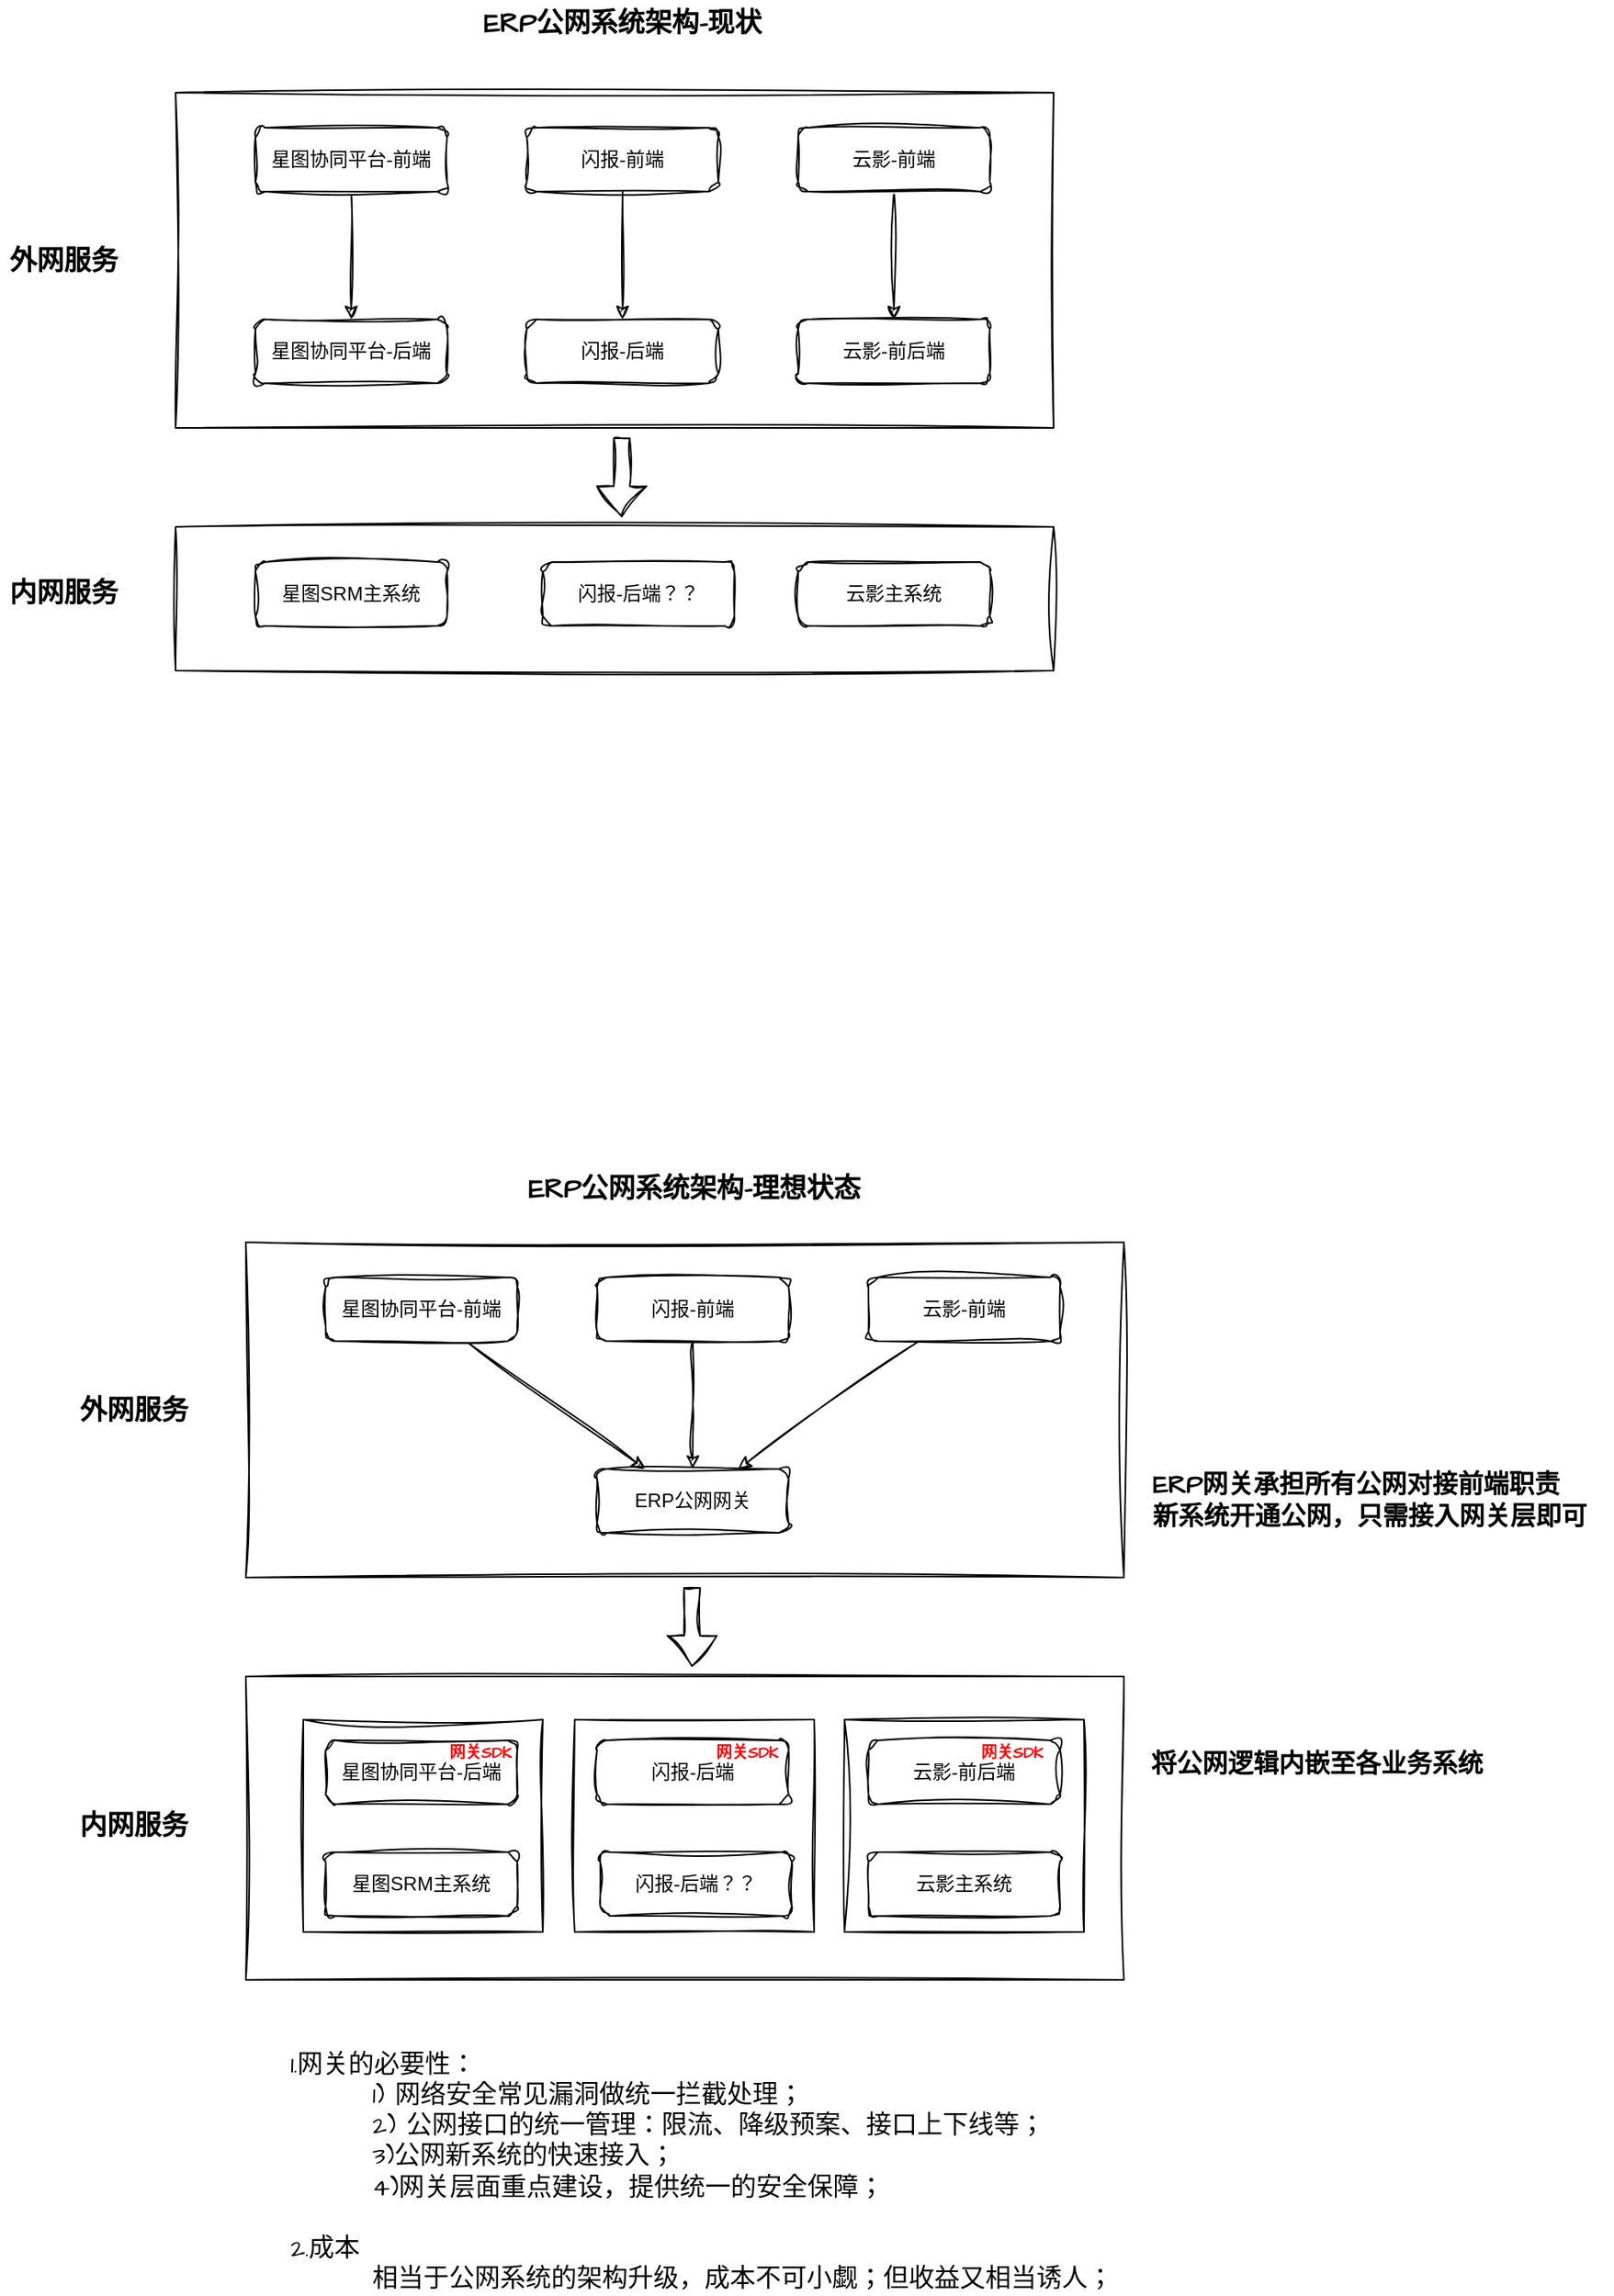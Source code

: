 <mxfile version="25.0.3">
  <diagram id="C5RBs43oDa-KdzZeNtuy" name="Page-1">
    <mxGraphModel dx="1434" dy="795" grid="1" gridSize="10" guides="1" tooltips="1" connect="1" arrows="1" fold="1" page="1" pageScale="1" pageWidth="827" pageHeight="1169" math="0" shadow="0">
      <root>
        <mxCell id="WIyWlLk6GJQsqaUBKTNV-0" />
        <mxCell id="WIyWlLk6GJQsqaUBKTNV-1" parent="WIyWlLk6GJQsqaUBKTNV-0" />
        <mxCell id="8vCqDVryyGe6K3zFYiti-25" value="" style="rounded=0;whiteSpace=wrap;html=1;sketch=1;hachureGap=4;jiggle=2;curveFitting=1;fontFamily=Architects Daughter;fontSource=https%3A%2F%2Ffonts.googleapis.com%2Fcss%3Ffamily%3DArchitects%2BDaughter;fillColor=none;" vertex="1" parent="WIyWlLk6GJQsqaUBKTNV-1">
          <mxGeometry x="194" y="1150" width="550" height="190" as="geometry" />
        </mxCell>
        <mxCell id="8vCqDVryyGe6K3zFYiti-47" value="" style="rounded=0;whiteSpace=wrap;html=1;sketch=1;hachureGap=4;jiggle=2;curveFitting=1;fontFamily=Architects Daughter;fontSource=https%3A%2F%2Ffonts.googleapis.com%2Fcss%3Ffamily%3DArchitects%2BDaughter;fillColor=none;" vertex="1" parent="WIyWlLk6GJQsqaUBKTNV-1">
          <mxGeometry x="569" y="1177" width="150" height="133" as="geometry" />
        </mxCell>
        <mxCell id="8vCqDVryyGe6K3zFYiti-45" value="" style="rounded=0;whiteSpace=wrap;html=1;sketch=1;hachureGap=4;jiggle=2;curveFitting=1;fontFamily=Architects Daughter;fontSource=https%3A%2F%2Ffonts.googleapis.com%2Fcss%3Ffamily%3DArchitects%2BDaughter;fillColor=none;" vertex="1" parent="WIyWlLk6GJQsqaUBKTNV-1">
          <mxGeometry x="230" y="1177" width="150" height="133" as="geometry" />
        </mxCell>
        <mxCell id="8vCqDVryyGe6K3zFYiti-46" value="" style="rounded=0;whiteSpace=wrap;html=1;sketch=1;hachureGap=4;jiggle=2;curveFitting=1;fontFamily=Architects Daughter;fontSource=https%3A%2F%2Ffonts.googleapis.com%2Fcss%3Ffamily%3DArchitects%2BDaughter;fillColor=none;" vertex="1" parent="WIyWlLk6GJQsqaUBKTNV-1">
          <mxGeometry x="400" y="1177" width="150" height="133" as="geometry" />
        </mxCell>
        <mxCell id="8vCqDVryyGe6K3zFYiti-9" value="" style="rounded=0;whiteSpace=wrap;html=1;sketch=1;hachureGap=4;jiggle=2;curveFitting=1;fontFamily=Architects Daughter;fontSource=https%3A%2F%2Ffonts.googleapis.com%2Fcss%3Ffamily%3DArchitects%2BDaughter;fillColor=none;" vertex="1" parent="WIyWlLk6GJQsqaUBKTNV-1">
          <mxGeometry x="150" y="158" width="550" height="210" as="geometry" />
        </mxCell>
        <mxCell id="8vCqDVryyGe6K3zFYiti-20" value="" style="rounded=0;whiteSpace=wrap;html=1;sketch=1;hachureGap=4;jiggle=2;curveFitting=1;fontFamily=Architects Daughter;fontSource=https%3A%2F%2Ffonts.googleapis.com%2Fcss%3Ffamily%3DArchitects%2BDaughter;fillColor=none;" vertex="1" parent="WIyWlLk6GJQsqaUBKTNV-1">
          <mxGeometry x="150" y="430" width="550" height="90" as="geometry" />
        </mxCell>
        <mxCell id="8vCqDVryyGe6K3zFYiti-5" value="" style="edgeStyle=orthogonalEdgeStyle;rounded=0;hachureGap=4;orthogonalLoop=1;jettySize=auto;html=1;fontFamily=Architects Daughter;fontSource=https%3A%2F%2Ffonts.googleapis.com%2Fcss%3Ffamily%3DArchitects%2BDaughter;sketch=1;curveFitting=1;jiggle=2;" edge="1" parent="WIyWlLk6GJQsqaUBKTNV-1" source="WIyWlLk6GJQsqaUBKTNV-3" target="8vCqDVryyGe6K3zFYiti-2">
          <mxGeometry relative="1" as="geometry" />
        </mxCell>
        <mxCell id="WIyWlLk6GJQsqaUBKTNV-3" value="星图协同平台-前端" style="rounded=1;whiteSpace=wrap;html=1;fontSize=12;glass=0;strokeWidth=1;shadow=0;sketch=1;curveFitting=1;jiggle=2;" parent="WIyWlLk6GJQsqaUBKTNV-1" vertex="1">
          <mxGeometry x="200" y="180" width="120" height="40" as="geometry" />
        </mxCell>
        <mxCell id="8vCqDVryyGe6K3zFYiti-6" value="" style="edgeStyle=orthogonalEdgeStyle;rounded=0;hachureGap=4;orthogonalLoop=1;jettySize=auto;html=1;fontFamily=Architects Daughter;fontSource=https%3A%2F%2Ffonts.googleapis.com%2Fcss%3Ffamily%3DArchitects%2BDaughter;sketch=1;curveFitting=1;jiggle=2;" edge="1" parent="WIyWlLk6GJQsqaUBKTNV-1" source="8vCqDVryyGe6K3zFYiti-0" target="8vCqDVryyGe6K3zFYiti-3">
          <mxGeometry relative="1" as="geometry" />
        </mxCell>
        <mxCell id="8vCqDVryyGe6K3zFYiti-0" value="闪报-前端" style="rounded=1;whiteSpace=wrap;html=1;fontSize=12;glass=0;strokeWidth=1;shadow=0;sketch=1;curveFitting=1;jiggle=2;" vertex="1" parent="WIyWlLk6GJQsqaUBKTNV-1">
          <mxGeometry x="370" y="180" width="120" height="40" as="geometry" />
        </mxCell>
        <mxCell id="8vCqDVryyGe6K3zFYiti-7" value="" style="edgeStyle=orthogonalEdgeStyle;rounded=0;hachureGap=4;orthogonalLoop=1;jettySize=auto;html=1;fontFamily=Architects Daughter;fontSource=https%3A%2F%2Ffonts.googleapis.com%2Fcss%3Ffamily%3DArchitects%2BDaughter;sketch=1;curveFitting=1;jiggle=2;" edge="1" parent="WIyWlLk6GJQsqaUBKTNV-1" source="8vCqDVryyGe6K3zFYiti-1" target="8vCqDVryyGe6K3zFYiti-4">
          <mxGeometry relative="1" as="geometry" />
        </mxCell>
        <mxCell id="8vCqDVryyGe6K3zFYiti-1" value="云影-前端" style="rounded=1;whiteSpace=wrap;html=1;fontSize=12;glass=0;strokeWidth=1;shadow=0;sketch=1;curveFitting=1;jiggle=2;" vertex="1" parent="WIyWlLk6GJQsqaUBKTNV-1">
          <mxGeometry x="540" y="180" width="120" height="40" as="geometry" />
        </mxCell>
        <mxCell id="8vCqDVryyGe6K3zFYiti-2" value="星图协同平台-后端" style="rounded=1;whiteSpace=wrap;html=1;fontSize=12;glass=0;strokeWidth=1;shadow=0;sketch=1;curveFitting=1;jiggle=2;" vertex="1" parent="WIyWlLk6GJQsqaUBKTNV-1">
          <mxGeometry x="200" y="300" width="120" height="40" as="geometry" />
        </mxCell>
        <mxCell id="8vCqDVryyGe6K3zFYiti-3" value="闪报-后端" style="rounded=1;whiteSpace=wrap;html=1;fontSize=12;glass=0;strokeWidth=1;shadow=0;sketch=1;curveFitting=1;jiggle=2;" vertex="1" parent="WIyWlLk6GJQsqaUBKTNV-1">
          <mxGeometry x="370" y="300" width="120" height="40" as="geometry" />
        </mxCell>
        <mxCell id="8vCqDVryyGe6K3zFYiti-4" value="云影-前后端" style="rounded=1;whiteSpace=wrap;html=1;fontSize=12;glass=0;strokeWidth=1;shadow=0;sketch=1;curveFitting=1;jiggle=2;" vertex="1" parent="WIyWlLk6GJQsqaUBKTNV-1">
          <mxGeometry x="540" y="300" width="120" height="40" as="geometry" />
        </mxCell>
        <mxCell id="8vCqDVryyGe6K3zFYiti-8" value="&lt;b&gt;&lt;font style=&quot;font-size: 17px;&quot;&gt;外网服务&lt;/font&gt;&lt;/b&gt;" style="text;html=1;align=center;verticalAlign=middle;whiteSpace=wrap;rounded=0;fontFamily=Architects Daughter;fontSource=https%3A%2F%2Ffonts.googleapis.com%2Fcss%3Ffamily%3DArchitects%2BDaughter;" vertex="1" parent="WIyWlLk6GJQsqaUBKTNV-1">
          <mxGeometry x="40" y="249" width="80" height="30" as="geometry" />
        </mxCell>
        <mxCell id="8vCqDVryyGe6K3zFYiti-11" value="星图SRM主系统" style="rounded=1;whiteSpace=wrap;html=1;fontSize=12;glass=0;strokeWidth=1;shadow=0;sketch=1;curveFitting=1;jiggle=2;" vertex="1" parent="WIyWlLk6GJQsqaUBKTNV-1">
          <mxGeometry x="200" y="452" width="120" height="40" as="geometry" />
        </mxCell>
        <mxCell id="8vCqDVryyGe6K3zFYiti-15" value="云影主系统" style="rounded=1;whiteSpace=wrap;html=1;fontSize=12;glass=0;strokeWidth=1;shadow=0;sketch=1;curveFitting=1;jiggle=2;" vertex="1" parent="WIyWlLk6GJQsqaUBKTNV-1">
          <mxGeometry x="540" y="452" width="120" height="40" as="geometry" />
        </mxCell>
        <mxCell id="8vCqDVryyGe6K3zFYiti-19" value="&lt;b&gt;&lt;font style=&quot;font-size: 17px;&quot;&gt;内网服务&lt;/font&gt;&lt;/b&gt;" style="text;html=1;align=center;verticalAlign=middle;whiteSpace=wrap;rounded=0;fontFamily=Architects Daughter;fontSource=https%3A%2F%2Ffonts.googleapis.com%2Fcss%3Ffamily%3DArchitects%2BDaughter;" vertex="1" parent="WIyWlLk6GJQsqaUBKTNV-1">
          <mxGeometry x="40" y="457" width="80" height="30" as="geometry" />
        </mxCell>
        <mxCell id="8vCqDVryyGe6K3zFYiti-21" value="" style="shape=flexArrow;endArrow=classic;html=1;rounded=0;sketch=1;hachureGap=4;jiggle=2;curveFitting=1;fontFamily=Architects Daughter;fontSource=https%3A%2F%2Ffonts.googleapis.com%2Fcss%3Ffamily%3DArchitects%2BDaughter;" edge="1" parent="WIyWlLk6GJQsqaUBKTNV-1">
          <mxGeometry width="50" height="50" relative="1" as="geometry">
            <mxPoint x="429.5" y="374" as="sourcePoint" />
            <mxPoint x="429.5" y="424" as="targetPoint" />
          </mxGeometry>
        </mxCell>
        <mxCell id="8vCqDVryyGe6K3zFYiti-22" value="闪报-后端？？" style="rounded=1;whiteSpace=wrap;html=1;fontSize=12;glass=0;strokeWidth=1;shadow=0;sketch=1;curveFitting=1;jiggle=2;" vertex="1" parent="WIyWlLk6GJQsqaUBKTNV-1">
          <mxGeometry x="380" y="452" width="120" height="40" as="geometry" />
        </mxCell>
        <mxCell id="8vCqDVryyGe6K3zFYiti-23" value="&lt;b&gt;&lt;font style=&quot;font-size: 17px;&quot;&gt;ERP公网系统架构-现状&lt;/font&gt;&lt;/b&gt;" style="text;html=1;align=center;verticalAlign=middle;whiteSpace=wrap;rounded=0;fontFamily=Architects Daughter;fontSource=https%3A%2F%2Ffonts.googleapis.com%2Fcss%3Ffamily%3DArchitects%2BDaughter;" vertex="1" parent="WIyWlLk6GJQsqaUBKTNV-1">
          <mxGeometry x="330" y="100" width="200" height="30" as="geometry" />
        </mxCell>
        <mxCell id="8vCqDVryyGe6K3zFYiti-24" value="" style="rounded=0;whiteSpace=wrap;html=1;sketch=1;hachureGap=4;jiggle=2;curveFitting=1;fontFamily=Architects Daughter;fontSource=https%3A%2F%2Ffonts.googleapis.com%2Fcss%3Ffamily%3DArchitects%2BDaughter;fillColor=none;" vertex="1" parent="WIyWlLk6GJQsqaUBKTNV-1">
          <mxGeometry x="194" y="878" width="550" height="210" as="geometry" />
        </mxCell>
        <mxCell id="8vCqDVryyGe6K3zFYiti-26" value="" style="rounded=0;hachureGap=4;orthogonalLoop=1;jettySize=auto;html=1;fontFamily=Architects Daughter;fontSource=https%3A%2F%2Ffonts.googleapis.com%2Fcss%3Ffamily%3DArchitects%2BDaughter;sketch=1;curveFitting=1;jiggle=2;entryX=0.25;entryY=0;entryDx=0;entryDy=0;" edge="1" parent="WIyWlLk6GJQsqaUBKTNV-1" source="8vCqDVryyGe6K3zFYiti-27" target="8vCqDVryyGe6K3zFYiti-34">
          <mxGeometry relative="1" as="geometry">
            <mxPoint x="304" y="1020" as="targetPoint" />
          </mxGeometry>
        </mxCell>
        <mxCell id="8vCqDVryyGe6K3zFYiti-27" value="星图协同平台-前端" style="rounded=1;whiteSpace=wrap;html=1;fontSize=12;glass=0;strokeWidth=1;shadow=0;sketch=1;curveFitting=1;jiggle=2;" vertex="1" parent="WIyWlLk6GJQsqaUBKTNV-1">
          <mxGeometry x="244" y="900" width="120" height="40" as="geometry" />
        </mxCell>
        <mxCell id="8vCqDVryyGe6K3zFYiti-28" value="" style="edgeStyle=orthogonalEdgeStyle;rounded=0;hachureGap=4;orthogonalLoop=1;jettySize=auto;html=1;fontFamily=Architects Daughter;fontSource=https%3A%2F%2Ffonts.googleapis.com%2Fcss%3Ffamily%3DArchitects%2BDaughter;sketch=1;curveFitting=1;jiggle=2;" edge="1" parent="WIyWlLk6GJQsqaUBKTNV-1" source="8vCqDVryyGe6K3zFYiti-29">
          <mxGeometry relative="1" as="geometry">
            <mxPoint x="474" y="1020" as="targetPoint" />
          </mxGeometry>
        </mxCell>
        <mxCell id="8vCqDVryyGe6K3zFYiti-29" value="闪报-前端" style="rounded=1;whiteSpace=wrap;html=1;fontSize=12;glass=0;strokeWidth=1;shadow=0;sketch=1;curveFitting=1;jiggle=2;" vertex="1" parent="WIyWlLk6GJQsqaUBKTNV-1">
          <mxGeometry x="414" y="900" width="120" height="40" as="geometry" />
        </mxCell>
        <mxCell id="8vCqDVryyGe6K3zFYiti-30" value="" style="rounded=0;hachureGap=4;orthogonalLoop=1;jettySize=auto;html=1;fontFamily=Architects Daughter;fontSource=https%3A%2F%2Ffonts.googleapis.com%2Fcss%3Ffamily%3DArchitects%2BDaughter;sketch=1;curveFitting=1;jiggle=2;" edge="1" parent="WIyWlLk6GJQsqaUBKTNV-1" source="8vCqDVryyGe6K3zFYiti-31" target="8vCqDVryyGe6K3zFYiti-34">
          <mxGeometry relative="1" as="geometry" />
        </mxCell>
        <mxCell id="8vCqDVryyGe6K3zFYiti-31" value="云影-前端" style="rounded=1;whiteSpace=wrap;html=1;fontSize=12;glass=0;strokeWidth=1;shadow=0;sketch=1;curveFitting=1;jiggle=2;" vertex="1" parent="WIyWlLk6GJQsqaUBKTNV-1">
          <mxGeometry x="584" y="900" width="120" height="40" as="geometry" />
        </mxCell>
        <mxCell id="8vCqDVryyGe6K3zFYiti-34" value="ERP公网网关" style="rounded=1;whiteSpace=wrap;html=1;fontSize=12;glass=0;strokeWidth=1;shadow=0;sketch=1;curveFitting=1;jiggle=2;" vertex="1" parent="WIyWlLk6GJQsqaUBKTNV-1">
          <mxGeometry x="414" y="1020" width="120" height="40" as="geometry" />
        </mxCell>
        <mxCell id="8vCqDVryyGe6K3zFYiti-35" value="&lt;b&gt;&lt;font style=&quot;font-size: 17px;&quot;&gt;外网服务&lt;/font&gt;&lt;/b&gt;" style="text;html=1;align=center;verticalAlign=middle;whiteSpace=wrap;rounded=0;fontFamily=Architects Daughter;fontSource=https%3A%2F%2Ffonts.googleapis.com%2Fcss%3Ffamily%3DArchitects%2BDaughter;" vertex="1" parent="WIyWlLk6GJQsqaUBKTNV-1">
          <mxGeometry x="84" y="969" width="80" height="30" as="geometry" />
        </mxCell>
        <mxCell id="8vCqDVryyGe6K3zFYiti-36" value="星图SRM主系统" style="rounded=1;whiteSpace=wrap;html=1;fontSize=12;glass=0;strokeWidth=1;shadow=0;sketch=1;curveFitting=1;jiggle=2;" vertex="1" parent="WIyWlLk6GJQsqaUBKTNV-1">
          <mxGeometry x="244" y="1260" width="120" height="40" as="geometry" />
        </mxCell>
        <mxCell id="8vCqDVryyGe6K3zFYiti-37" value="云影主系统" style="rounded=1;whiteSpace=wrap;html=1;fontSize=12;glass=0;strokeWidth=1;shadow=0;sketch=1;curveFitting=1;jiggle=2;" vertex="1" parent="WIyWlLk6GJQsqaUBKTNV-1">
          <mxGeometry x="584" y="1260" width="120" height="40" as="geometry" />
        </mxCell>
        <mxCell id="8vCqDVryyGe6K3zFYiti-38" value="&lt;b&gt;&lt;font style=&quot;font-size: 17px;&quot;&gt;内网服务&lt;/font&gt;&lt;/b&gt;" style="text;html=1;align=center;verticalAlign=middle;whiteSpace=wrap;rounded=0;fontFamily=Architects Daughter;fontSource=https%3A%2F%2Ffonts.googleapis.com%2Fcss%3Ffamily%3DArchitects%2BDaughter;" vertex="1" parent="WIyWlLk6GJQsqaUBKTNV-1">
          <mxGeometry x="84" y="1228.5" width="80" height="30" as="geometry" />
        </mxCell>
        <mxCell id="8vCqDVryyGe6K3zFYiti-39" value="" style="shape=flexArrow;endArrow=classic;html=1;rounded=0;sketch=1;hachureGap=4;jiggle=2;curveFitting=1;fontFamily=Architects Daughter;fontSource=https%3A%2F%2Ffonts.googleapis.com%2Fcss%3Ffamily%3DArchitects%2BDaughter;" edge="1" parent="WIyWlLk6GJQsqaUBKTNV-1">
          <mxGeometry width="50" height="50" relative="1" as="geometry">
            <mxPoint x="473.5" y="1094" as="sourcePoint" />
            <mxPoint x="473.5" y="1144" as="targetPoint" />
          </mxGeometry>
        </mxCell>
        <mxCell id="8vCqDVryyGe6K3zFYiti-40" value="闪报-后端？？" style="rounded=1;whiteSpace=wrap;html=1;fontSize=12;glass=0;strokeWidth=1;shadow=0;sketch=1;curveFitting=1;jiggle=2;" vertex="1" parent="WIyWlLk6GJQsqaUBKTNV-1">
          <mxGeometry x="416" y="1260" width="120" height="40" as="geometry" />
        </mxCell>
        <mxCell id="8vCqDVryyGe6K3zFYiti-41" value="&lt;b&gt;&lt;font style=&quot;font-size: 17px;&quot;&gt;ERP公网系统架构-理想状态&lt;/font&gt;&lt;/b&gt;" style="text;html=1;align=center;verticalAlign=middle;whiteSpace=wrap;rounded=0;fontFamily=Architects Daughter;fontSource=https%3A%2F%2Ffonts.googleapis.com%2Fcss%3Ffamily%3DArchitects%2BDaughter;" vertex="1" parent="WIyWlLk6GJQsqaUBKTNV-1">
          <mxGeometry x="367" y="830" width="216" height="30" as="geometry" />
        </mxCell>
        <mxCell id="8vCqDVryyGe6K3zFYiti-42" value="星图协同平台-后端" style="rounded=1;whiteSpace=wrap;html=1;fontSize=12;glass=0;strokeWidth=1;shadow=0;sketch=1;curveFitting=1;jiggle=2;" vertex="1" parent="WIyWlLk6GJQsqaUBKTNV-1">
          <mxGeometry x="244" y="1190" width="120" height="40" as="geometry" />
        </mxCell>
        <mxCell id="8vCqDVryyGe6K3zFYiti-43" value="闪报-后端" style="rounded=1;whiteSpace=wrap;html=1;fontSize=12;glass=0;strokeWidth=1;shadow=0;sketch=1;curveFitting=1;jiggle=2;" vertex="1" parent="WIyWlLk6GJQsqaUBKTNV-1">
          <mxGeometry x="414" y="1190" width="120" height="40" as="geometry" />
        </mxCell>
        <mxCell id="8vCqDVryyGe6K3zFYiti-44" value="云影-前后端" style="rounded=1;whiteSpace=wrap;html=1;fontSize=12;glass=0;strokeWidth=1;shadow=0;sketch=1;curveFitting=1;jiggle=2;" vertex="1" parent="WIyWlLk6GJQsqaUBKTNV-1">
          <mxGeometry x="584" y="1190" width="120" height="40" as="geometry" />
        </mxCell>
        <mxCell id="8vCqDVryyGe6K3zFYiti-48" value="将公网逻辑内嵌至各业务系统" style="text;html=1;align=center;verticalAlign=middle;whiteSpace=wrap;rounded=0;fontFamily=Architects Daughter;fontSource=https%3A%2F%2Ffonts.googleapis.com%2Fcss%3Ffamily%3DArchitects%2BDaughter;fontSize=16;fontStyle=1" vertex="1" parent="WIyWlLk6GJQsqaUBKTNV-1">
          <mxGeometry x="760" y="1190" width="210" height="30" as="geometry" />
        </mxCell>
        <mxCell id="8vCqDVryyGe6K3zFYiti-49" value="ERP网关承担所有公网对接前端职责&lt;div&gt;新系统开通公网，只需接入网关层即可&lt;/div&gt;" style="text;html=1;align=left;verticalAlign=middle;whiteSpace=wrap;rounded=0;fontFamily=Architects Daughter;fontSource=https%3A%2F%2Ffonts.googleapis.com%2Fcss%3Ffamily%3DArchitects%2BDaughter;fontSize=16;fontStyle=1" vertex="1" parent="WIyWlLk6GJQsqaUBKTNV-1">
          <mxGeometry x="760" y="1025" width="290" height="30" as="geometry" />
        </mxCell>
        <mxCell id="8vCqDVryyGe6K3zFYiti-50" value="&lt;font style=&quot;font-size: 10px;&quot;&gt;网关SDK&lt;/font&gt;" style="text;html=1;align=center;verticalAlign=middle;whiteSpace=wrap;rounded=0;fontFamily=Architects Daughter;fontSource=https%3A%2F%2Ffonts.googleapis.com%2Fcss%3Ffamily%3DArchitects%2BDaughter;fontColor=#ff0000;fontStyle=1" vertex="1" parent="WIyWlLk6GJQsqaUBKTNV-1">
          <mxGeometry x="311" y="1183" width="60" height="30" as="geometry" />
        </mxCell>
        <mxCell id="8vCqDVryyGe6K3zFYiti-51" value="&lt;font style=&quot;font-size: 10px;&quot;&gt;网关SDK&lt;/font&gt;" style="text;html=1;align=center;verticalAlign=middle;whiteSpace=wrap;rounded=0;fontFamily=Architects Daughter;fontSource=https%3A%2F%2Ffonts.googleapis.com%2Fcss%3Ffamily%3DArchitects%2BDaughter;fontColor=#ff0000;fontStyle=1" vertex="1" parent="WIyWlLk6GJQsqaUBKTNV-1">
          <mxGeometry x="478" y="1183" width="60" height="30" as="geometry" />
        </mxCell>
        <mxCell id="8vCqDVryyGe6K3zFYiti-52" value="&lt;font style=&quot;font-size: 10px;&quot;&gt;网关SDK&lt;/font&gt;" style="text;html=1;align=center;verticalAlign=middle;whiteSpace=wrap;rounded=0;fontFamily=Architects Daughter;fontSource=https%3A%2F%2Ffonts.googleapis.com%2Fcss%3Ffamily%3DArchitects%2BDaughter;fontColor=#ff0000;fontStyle=1" vertex="1" parent="WIyWlLk6GJQsqaUBKTNV-1">
          <mxGeometry x="644" y="1183" width="60" height="30" as="geometry" />
        </mxCell>
        <mxCell id="8vCqDVryyGe6K3zFYiti-53" value="&lt;font style=&quot;font-size: 16px;&quot;&gt;1.网关的必要性：&lt;/font&gt;&lt;div&gt;&lt;font style=&quot;font-size: 16px;&quot;&gt;&lt;span style=&quot;white-space: pre;&quot;&gt;&#x9;&lt;/span&gt;1) 网络安全常见漏洞做统一拦截处理；&lt;br&gt;&lt;/font&gt;&lt;/div&gt;&lt;div&gt;&lt;font style=&quot;font-size: 16px;&quot;&gt;&lt;span style=&quot;white-space: pre;&quot;&gt;&#x9;&lt;/span&gt;2) 公网接口的统一管理：限流、降级预案、接口上下线等；&lt;br&gt;&lt;/font&gt;&lt;/div&gt;&lt;div&gt;&lt;font style=&quot;font-size: 16px;&quot;&gt;&lt;span style=&quot;white-space: pre;&quot;&gt;&#x9;&lt;/span&gt;3)公网新系统的快速接入；&lt;/font&gt;&lt;/div&gt;&lt;div&gt;&lt;font style=&quot;font-size: 16px;&quot;&gt;&lt;span style=&quot;white-space: pre;&quot;&gt;&#x9;&lt;/span&gt;4)网关层面重点建设，提供统一的安全保障；&lt;br&gt;&lt;/font&gt;&lt;/div&gt;&lt;div&gt;&lt;font style=&quot;font-size: 16px;&quot;&gt;&lt;br&gt;&lt;/font&gt;&lt;/div&gt;&lt;div&gt;&lt;font style=&quot;font-size: 16px;&quot;&gt;2.成本&lt;/font&gt;&lt;/div&gt;&lt;div&gt;&lt;font style=&quot;font-size: 16px;&quot;&gt;&lt;span style=&quot;white-space: pre;&quot;&gt;&#x9;&lt;/span&gt;相当于公网系统的架构升级，成本不可小觑；但收益又相当诱人；&lt;br&gt;&lt;/font&gt;&lt;/div&gt;" style="text;html=1;align=left;verticalAlign=middle;whiteSpace=wrap;rounded=0;fontFamily=Architects Daughter;fontSource=https%3A%2F%2Ffonts.googleapis.com%2Fcss%3Ffamily%3DArchitects%2BDaughter;" vertex="1" parent="WIyWlLk6GJQsqaUBKTNV-1">
          <mxGeometry x="220" y="1390" width="640" height="140" as="geometry" />
        </mxCell>
      </root>
    </mxGraphModel>
  </diagram>
</mxfile>
